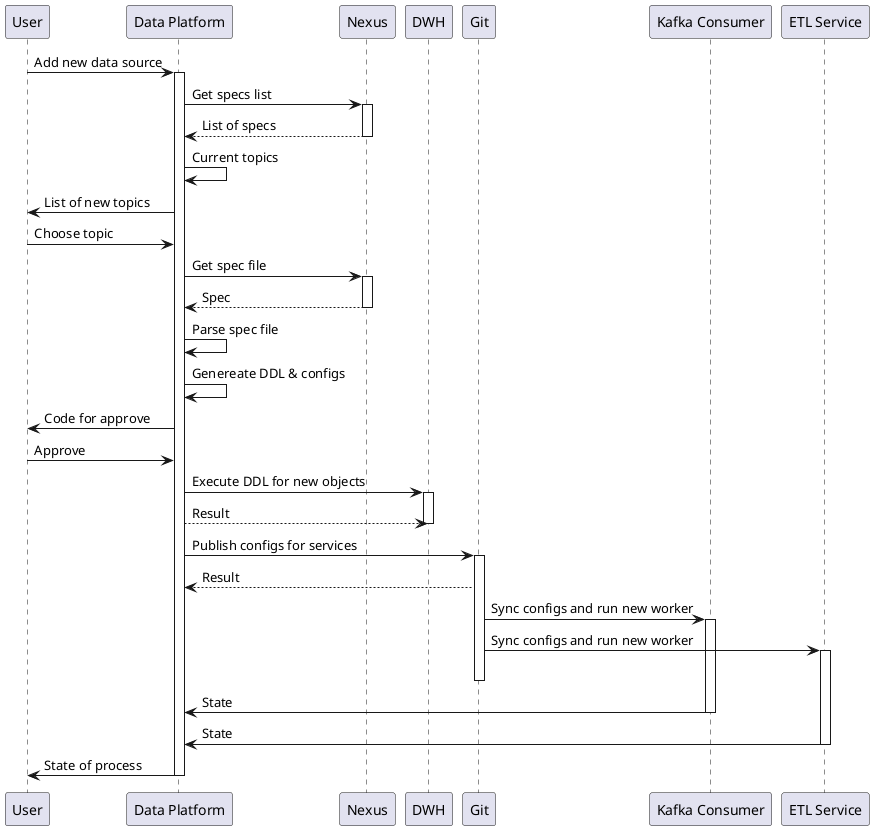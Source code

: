 @startuml
participant User as U

participant "Data Platform" as P
participant "Nexus" as N
participant "DWH" as D
participant "Git" as G
participant "Kafka Consumer" as K
participant "ETL Service" as E

U -> P : Add new data source
activate P

P -> N : Get specs list 
activate N

N --> P : List of specs
deactivate N

P -> P : Current topics

P -> U : List of new topics

U -> P : Choose topic

P -> N : Get spec file
activate N

N --> P : Spec
deactivate N

P -> P : Parse spec file

P -> P : Genereate DDL & configs

P -> U : Code for approve 

U -> P : Approve

P -> D : Execute DDL for new objects
activate D

P --> D : Result
deactivate D

P -> G : Publish configs for services
activate G

G --> P : Result

G -> K : Sync configs and run new worker
activate K

G -> E : Sync configs and run new worker
activate E
deactivate G


K -> P : State
deactivate K

E -> P : State
deactivate E

P -> U : State of process
deactivate P

@enduml